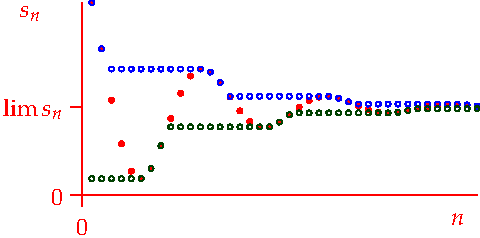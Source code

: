 settings.tex="pdflatex";

texpreamble("\usepackage{amsmath}
\usepackage{amsthm,amssymb}
\usepackage{mathpazo}
\usepackage[svgnames]{xcolor}
");
import graph;

size(240,120,IgnoreAspect);

dotfactor=6;

real f(real n){return 2+3*exp(-n/10)*cos(n/2);}

int Max=40;

dot((1,f(1)),red);
	
for(int j=1; j<=Max; ++j){
	real[] a=sequence(j,Max+20);
	real M=max(map(f,a));
	real m=min(map(f,a));
	dot((j,f(j)),red);
	dot((j,M),blue,NoFill);
	dot((j,m),darkgreen,NoFill);
	}
	
//label("$\sup\{s_n:n>N\}$",(70,4),blue);
//label("$\le$",(55,4));
//label("$s_{N+1}$",(50,4),red);
//label("$\le$",(45,4));
//label("$\inf\{s_n:n>N\}$",(30,4),darkgreen);

xaxis(0,Max,red,RightTicks(new real[]{0,}));
yaxis("$s_n$",0,red,LeftTicks(new real[]{0}));
ytick(Label("$\lim s_n$",align=W),2,W,red);
labelx("$n$",Max-2,S,red);
